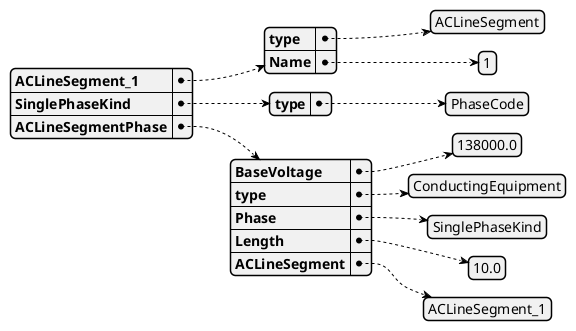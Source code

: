 @startjson
{
  "ACLineSegment_1": {
    "type": [
      "ACLineSegment"
    ],
    "Name": [
      "1"
    ]
  },
  "SinglePhaseKind": {
    "type": [
      "PhaseCode"
    ]
  },
  "ACLineSegmentPhase": {
    "BaseVoltage": [
      "138000.0"
    ],
    "type": [
      "ConductingEquipment"
    ],
    "Phase": [
      "SinglePhaseKind"
    ],
    "Length": [
      "10.0"
    ],
    "ACLineSegment": [
      "ACLineSegment_1"
    ]
  }
}
@endjson
